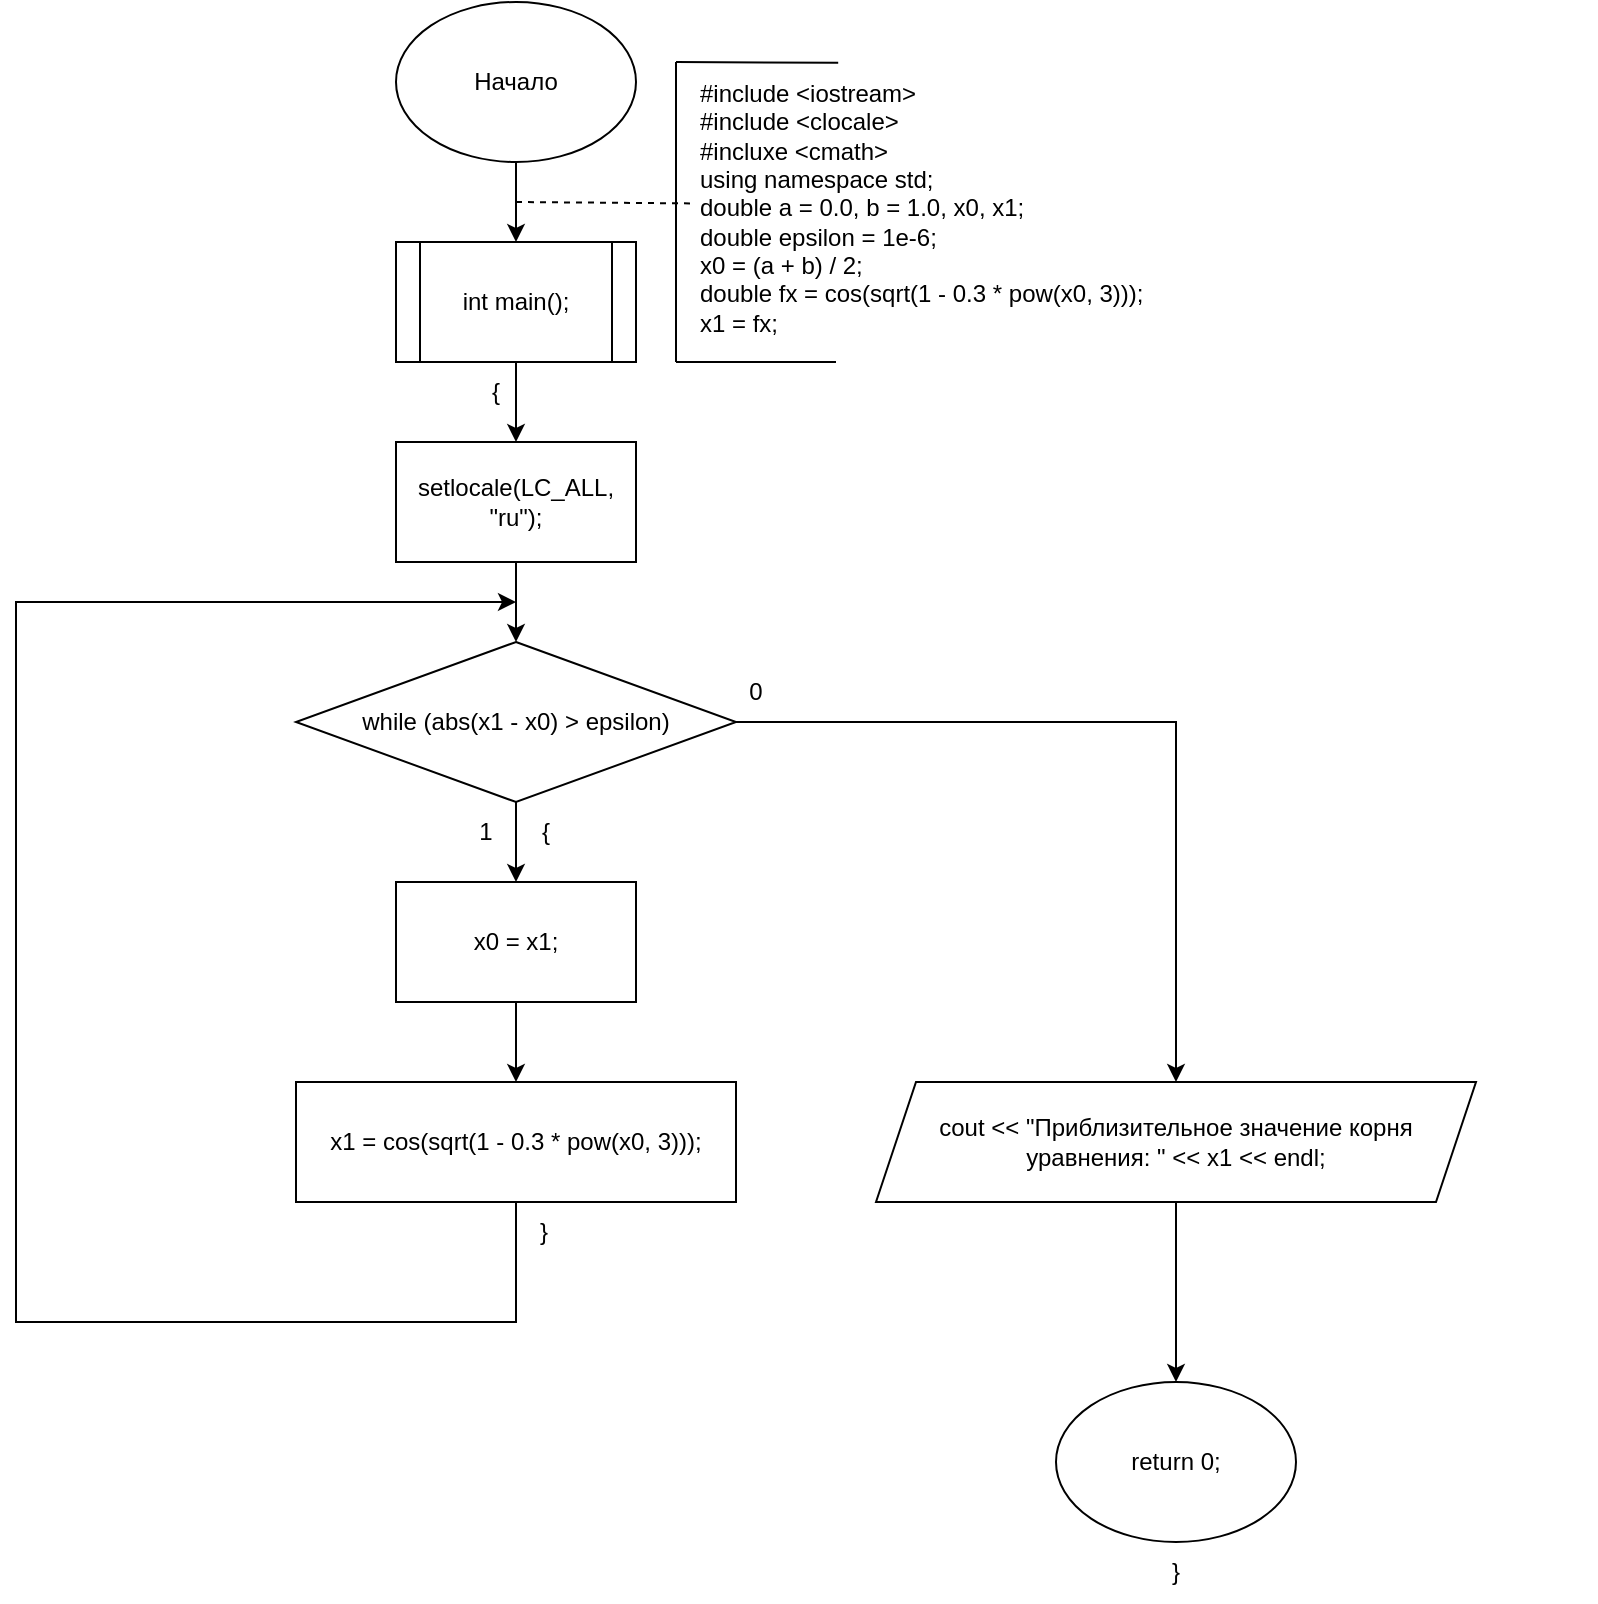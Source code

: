 <mxfile version="24.7.17">
  <diagram name="Страница — 1" id="JdO2fcKlniyYSqoTM42g">
    <mxGraphModel dx="1235" dy="844" grid="1" gridSize="10" guides="1" tooltips="1" connect="1" arrows="1" fold="1" page="1" pageScale="1" pageWidth="827" pageHeight="1169" math="0" shadow="0">
      <root>
        <mxCell id="0" />
        <mxCell id="1" parent="0" />
        <mxCell id="YsYH1DWR82eK-egHC4za-1" style="edgeStyle=orthogonalEdgeStyle;rounded=0;orthogonalLoop=1;jettySize=auto;html=1;entryX=0.5;entryY=0;entryDx=0;entryDy=0;" edge="1" parent="1" source="YsYH1DWR82eK-egHC4za-2" target="YsYH1DWR82eK-egHC4za-4">
          <mxGeometry relative="1" as="geometry" />
        </mxCell>
        <mxCell id="YsYH1DWR82eK-egHC4za-2" value="Начало" style="ellipse;whiteSpace=wrap;html=1;" vertex="1" parent="1">
          <mxGeometry x="340" width="120" height="80" as="geometry" />
        </mxCell>
        <mxCell id="YsYH1DWR82eK-egHC4za-3" style="edgeStyle=orthogonalEdgeStyle;rounded=0;orthogonalLoop=1;jettySize=auto;html=1;entryX=0.5;entryY=0;entryDx=0;entryDy=0;" edge="1" parent="1" source="YsYH1DWR82eK-egHC4za-4" target="YsYH1DWR82eK-egHC4za-10">
          <mxGeometry relative="1" as="geometry" />
        </mxCell>
        <mxCell id="YsYH1DWR82eK-egHC4za-4" value="int main();" style="shape=process;whiteSpace=wrap;html=1;backgroundOutline=1;" vertex="1" parent="1">
          <mxGeometry x="340" y="120" width="120" height="60" as="geometry" />
        </mxCell>
        <mxCell id="YsYH1DWR82eK-egHC4za-5" value="" style="endArrow=none;dashed=1;html=1;rounded=0;" edge="1" parent="1" target="YsYH1DWR82eK-egHC4za-6">
          <mxGeometry width="50" height="50" relative="1" as="geometry">
            <mxPoint x="400" y="100" as="sourcePoint" />
            <mxPoint x="490" y="100" as="targetPoint" />
          </mxGeometry>
        </mxCell>
        <mxCell id="YsYH1DWR82eK-egHC4za-6" value="#include &amp;lt;iostream&amp;gt;&lt;div&gt;#include &amp;lt;clocale&amp;gt;&lt;/div&gt;&lt;div&gt;#incluxe &amp;lt;cmath&amp;gt;&lt;/div&gt;&lt;div&gt;using namespace std;&lt;/div&gt;&lt;div style=&quot;&quot;&gt;&lt;div&gt;double a = 0.0, b = 1.0, x0, x1;&lt;/div&gt;&lt;div&gt;double epsilon = 1e-6;&lt;/div&gt;&lt;div&gt;x0 = (a + b) / 2;&lt;/div&gt;&lt;div&gt;double fx = cos(sqrt(1 - 0.3 * pow(x0, 3)));&lt;/div&gt;&lt;div&gt;x1 = fx;&lt;/div&gt;&lt;/div&gt;" style="text;html=1;align=left;verticalAlign=middle;whiteSpace=wrap;rounded=0;" vertex="1" parent="1">
          <mxGeometry x="490" y="30" width="450" height="145" as="geometry" />
        </mxCell>
        <mxCell id="YsYH1DWR82eK-egHC4za-7" value="" style="endArrow=none;html=1;rounded=0;" edge="1" parent="1">
          <mxGeometry width="50" height="50" relative="1" as="geometry">
            <mxPoint x="480" y="140" as="sourcePoint" />
            <mxPoint x="480" y="70" as="targetPoint" />
          </mxGeometry>
        </mxCell>
        <mxCell id="YsYH1DWR82eK-egHC4za-8" value="" style="endArrow=none;html=1;rounded=0;" edge="1" parent="1">
          <mxGeometry width="50" height="50" relative="1" as="geometry">
            <mxPoint x="480" y="180" as="sourcePoint" />
            <mxPoint x="560" y="180" as="targetPoint" />
          </mxGeometry>
        </mxCell>
        <mxCell id="YsYH1DWR82eK-egHC4za-9" value="" style="endArrow=none;html=1;rounded=0;entryX=0.158;entryY=0.003;entryDx=0;entryDy=0;entryPerimeter=0;" edge="1" parent="1" target="YsYH1DWR82eK-egHC4za-6">
          <mxGeometry width="50" height="50" relative="1" as="geometry">
            <mxPoint x="480" y="30" as="sourcePoint" />
            <mxPoint x="510" y="30" as="targetPoint" />
          </mxGeometry>
        </mxCell>
        <mxCell id="YsYH1DWR82eK-egHC4za-68" style="edgeStyle=orthogonalEdgeStyle;rounded=0;orthogonalLoop=1;jettySize=auto;html=1;entryX=0.5;entryY=0;entryDx=0;entryDy=0;" edge="1" parent="1" source="YsYH1DWR82eK-egHC4za-10" target="YsYH1DWR82eK-egHC4za-67">
          <mxGeometry relative="1" as="geometry" />
        </mxCell>
        <mxCell id="YsYH1DWR82eK-egHC4za-10" value="setlocale(LC_ALL, &quot;ru&quot;);" style="rounded=0;whiteSpace=wrap;html=1;" vertex="1" parent="1">
          <mxGeometry x="340" y="220" width="120" height="60" as="geometry" />
        </mxCell>
        <mxCell id="YsYH1DWR82eK-egHC4za-11" value="{" style="text;html=1;align=center;verticalAlign=middle;whiteSpace=wrap;rounded=0;" vertex="1" parent="1">
          <mxGeometry x="380" y="180" width="20" height="30" as="geometry" />
        </mxCell>
        <mxCell id="YsYH1DWR82eK-egHC4za-12" value="" style="endArrow=none;html=1;rounded=0;" edge="1" parent="1">
          <mxGeometry width="50" height="50" relative="1" as="geometry">
            <mxPoint x="480" y="180" as="sourcePoint" />
            <mxPoint x="480" y="30" as="targetPoint" />
          </mxGeometry>
        </mxCell>
        <mxCell id="YsYH1DWR82eK-egHC4za-70" style="edgeStyle=orthogonalEdgeStyle;rounded=0;orthogonalLoop=1;jettySize=auto;html=1;entryX=0.5;entryY=0;entryDx=0;entryDy=0;" edge="1" parent="1" source="YsYH1DWR82eK-egHC4za-67" target="YsYH1DWR82eK-egHC4za-69">
          <mxGeometry relative="1" as="geometry" />
        </mxCell>
        <mxCell id="YsYH1DWR82eK-egHC4za-78" style="edgeStyle=orthogonalEdgeStyle;rounded=0;orthogonalLoop=1;jettySize=auto;html=1;entryX=0.5;entryY=0;entryDx=0;entryDy=0;" edge="1" parent="1" source="YsYH1DWR82eK-egHC4za-67" target="YsYH1DWR82eK-egHC4za-77">
          <mxGeometry relative="1" as="geometry" />
        </mxCell>
        <mxCell id="YsYH1DWR82eK-egHC4za-67" value="while (abs(x1 - x0) &gt; epsilon)" style="rhombus;whiteSpace=wrap;html=1;" vertex="1" parent="1">
          <mxGeometry x="290" y="320" width="220" height="80" as="geometry" />
        </mxCell>
        <mxCell id="YsYH1DWR82eK-egHC4za-72" style="edgeStyle=orthogonalEdgeStyle;rounded=0;orthogonalLoop=1;jettySize=auto;html=1;entryX=0.5;entryY=0;entryDx=0;entryDy=0;" edge="1" parent="1" source="YsYH1DWR82eK-egHC4za-69" target="YsYH1DWR82eK-egHC4za-71">
          <mxGeometry relative="1" as="geometry" />
        </mxCell>
        <mxCell id="YsYH1DWR82eK-egHC4za-69" value="x0 = x1;" style="rounded=0;whiteSpace=wrap;html=1;" vertex="1" parent="1">
          <mxGeometry x="340" y="440" width="120" height="60" as="geometry" />
        </mxCell>
        <mxCell id="YsYH1DWR82eK-egHC4za-81" style="edgeStyle=orthogonalEdgeStyle;rounded=0;orthogonalLoop=1;jettySize=auto;html=1;" edge="1" parent="1" source="YsYH1DWR82eK-egHC4za-71">
          <mxGeometry relative="1" as="geometry">
            <mxPoint x="400" y="300" as="targetPoint" />
            <Array as="points">
              <mxPoint x="400" y="660" />
              <mxPoint x="150" y="660" />
              <mxPoint x="150" y="300" />
            </Array>
          </mxGeometry>
        </mxCell>
        <mxCell id="YsYH1DWR82eK-egHC4za-71" value="x1 = cos(sqrt(1 - 0.3 * pow(x0, 3)));" style="rounded=0;whiteSpace=wrap;html=1;" vertex="1" parent="1">
          <mxGeometry x="290" y="540" width="220" height="60" as="geometry" />
        </mxCell>
        <mxCell id="YsYH1DWR82eK-egHC4za-74" value="1" style="text;html=1;align=center;verticalAlign=middle;whiteSpace=wrap;rounded=0;" vertex="1" parent="1">
          <mxGeometry x="370" y="400" width="30" height="30" as="geometry" />
        </mxCell>
        <mxCell id="YsYH1DWR82eK-egHC4za-75" value="{" style="text;html=1;align=center;verticalAlign=middle;whiteSpace=wrap;rounded=0;" vertex="1" parent="1">
          <mxGeometry x="400" y="400" width="30" height="30" as="geometry" />
        </mxCell>
        <mxCell id="YsYH1DWR82eK-egHC4za-76" value="}" style="text;html=1;align=center;verticalAlign=middle;whiteSpace=wrap;rounded=0;" vertex="1" parent="1">
          <mxGeometry x="399" y="600" width="30" height="30" as="geometry" />
        </mxCell>
        <mxCell id="YsYH1DWR82eK-egHC4za-83" style="edgeStyle=orthogonalEdgeStyle;rounded=0;orthogonalLoop=1;jettySize=auto;html=1;entryX=0.5;entryY=0;entryDx=0;entryDy=0;" edge="1" parent="1" source="YsYH1DWR82eK-egHC4za-77" target="YsYH1DWR82eK-egHC4za-82">
          <mxGeometry relative="1" as="geometry" />
        </mxCell>
        <mxCell id="YsYH1DWR82eK-egHC4za-77" value="cout &lt;&lt; &quot;Приблизительное значение корня уравнения: &quot; &lt;&lt; x1 &lt;&lt; endl;" style="shape=parallelogram;perimeter=parallelogramPerimeter;whiteSpace=wrap;html=1;fixedSize=1;" vertex="1" parent="1">
          <mxGeometry x="580" y="540" width="300" height="60" as="geometry" />
        </mxCell>
        <mxCell id="YsYH1DWR82eK-egHC4za-79" value="0" style="text;html=1;align=center;verticalAlign=middle;whiteSpace=wrap;rounded=0;" vertex="1" parent="1">
          <mxGeometry x="510" y="330" width="20" height="30" as="geometry" />
        </mxCell>
        <mxCell id="YsYH1DWR82eK-egHC4za-82" value="return 0;" style="ellipse;whiteSpace=wrap;html=1;" vertex="1" parent="1">
          <mxGeometry x="670" y="690" width="120" height="80" as="geometry" />
        </mxCell>
        <mxCell id="YsYH1DWR82eK-egHC4za-84" value="}" style="text;html=1;align=center;verticalAlign=middle;whiteSpace=wrap;rounded=0;" vertex="1" parent="1">
          <mxGeometry x="715" y="770" width="30" height="30" as="geometry" />
        </mxCell>
      </root>
    </mxGraphModel>
  </diagram>
</mxfile>
